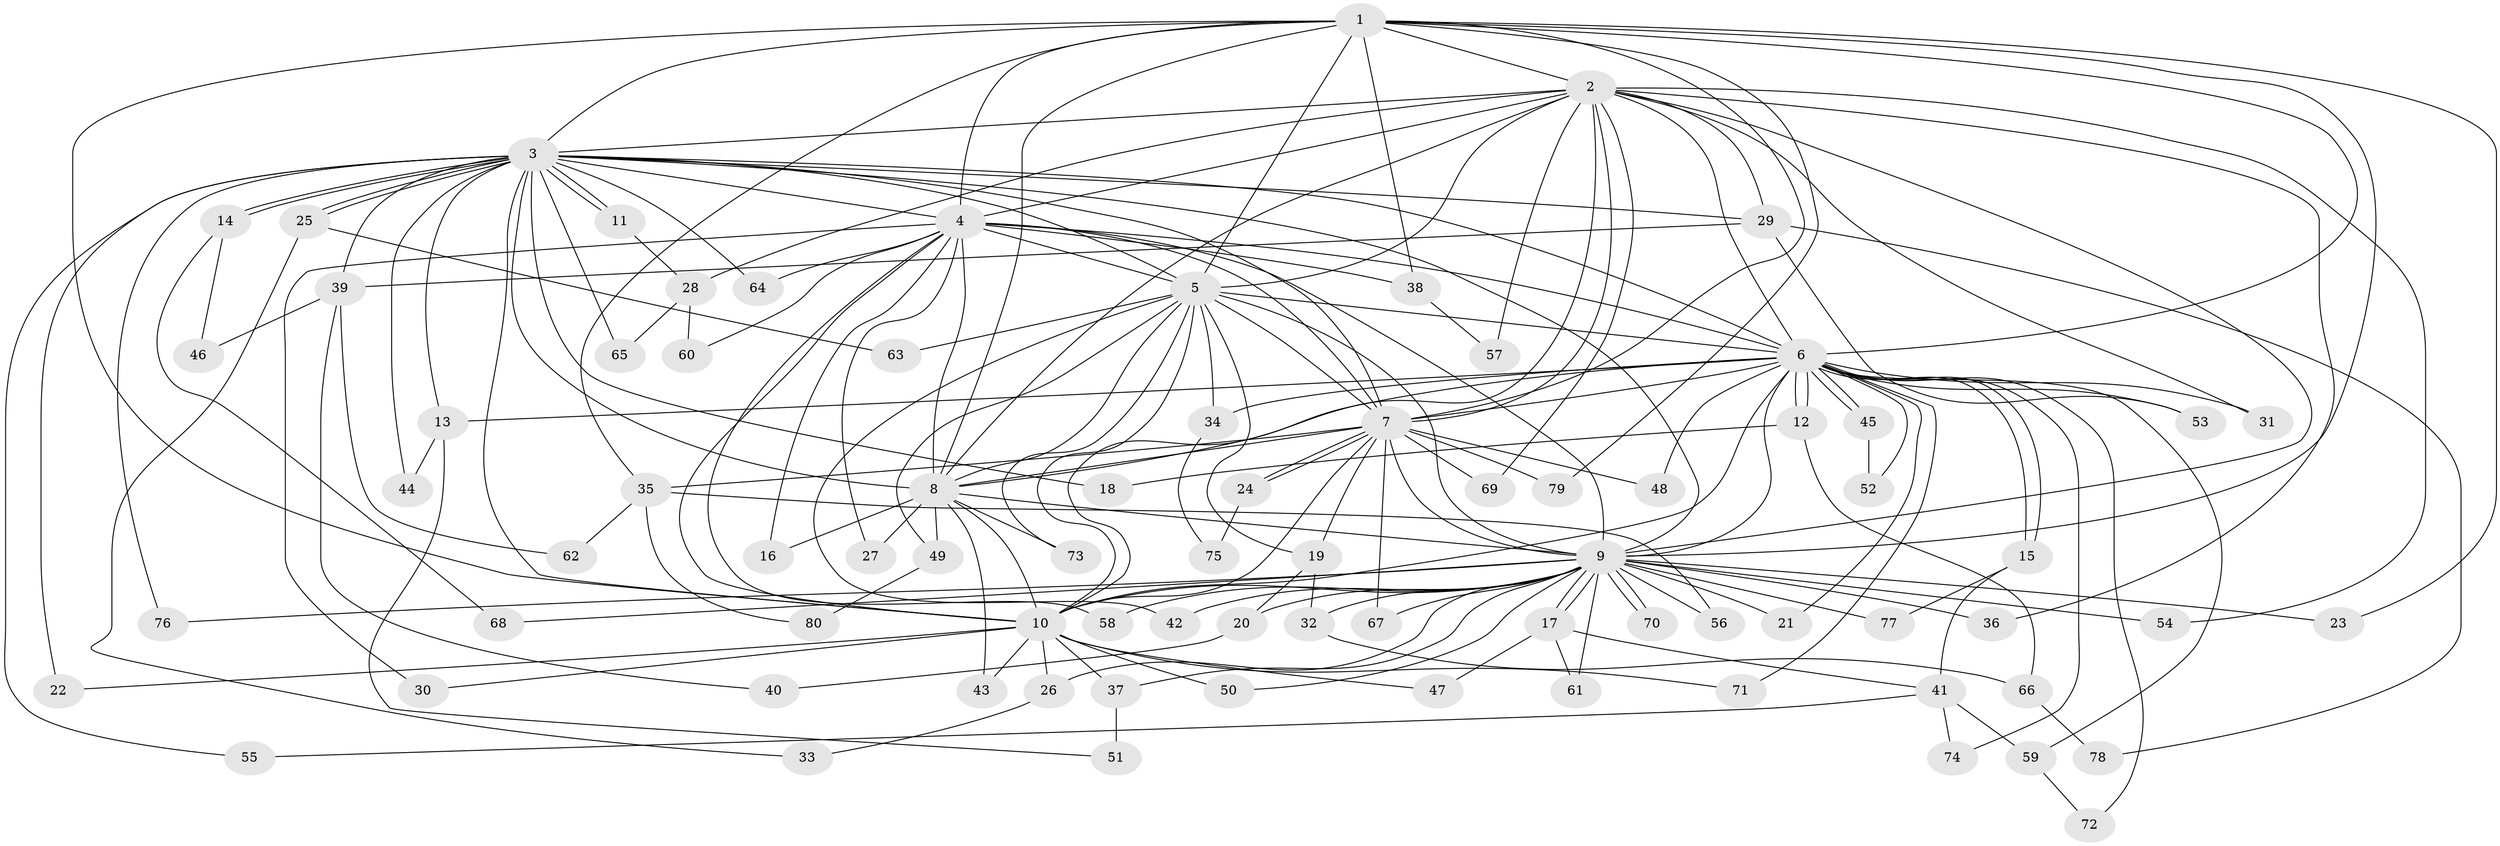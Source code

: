 // Generated by graph-tools (version 1.1) at 2025/46/03/09/25 04:46:01]
// undirected, 80 vertices, 185 edges
graph export_dot {
graph [start="1"]
  node [color=gray90,style=filled];
  1;
  2;
  3;
  4;
  5;
  6;
  7;
  8;
  9;
  10;
  11;
  12;
  13;
  14;
  15;
  16;
  17;
  18;
  19;
  20;
  21;
  22;
  23;
  24;
  25;
  26;
  27;
  28;
  29;
  30;
  31;
  32;
  33;
  34;
  35;
  36;
  37;
  38;
  39;
  40;
  41;
  42;
  43;
  44;
  45;
  46;
  47;
  48;
  49;
  50;
  51;
  52;
  53;
  54;
  55;
  56;
  57;
  58;
  59;
  60;
  61;
  62;
  63;
  64;
  65;
  66;
  67;
  68;
  69;
  70;
  71;
  72;
  73;
  74;
  75;
  76;
  77;
  78;
  79;
  80;
  1 -- 2;
  1 -- 3;
  1 -- 4;
  1 -- 5;
  1 -- 6;
  1 -- 7;
  1 -- 8;
  1 -- 9;
  1 -- 10;
  1 -- 23;
  1 -- 35;
  1 -- 38;
  1 -- 79;
  2 -- 3;
  2 -- 4;
  2 -- 5;
  2 -- 6;
  2 -- 7;
  2 -- 8;
  2 -- 9;
  2 -- 10;
  2 -- 28;
  2 -- 29;
  2 -- 31;
  2 -- 36;
  2 -- 54;
  2 -- 57;
  2 -- 69;
  3 -- 4;
  3 -- 5;
  3 -- 6;
  3 -- 7;
  3 -- 8;
  3 -- 9;
  3 -- 10;
  3 -- 11;
  3 -- 11;
  3 -- 13;
  3 -- 14;
  3 -- 14;
  3 -- 18;
  3 -- 22;
  3 -- 25;
  3 -- 25;
  3 -- 29;
  3 -- 39;
  3 -- 44;
  3 -- 55;
  3 -- 64;
  3 -- 65;
  3 -- 76;
  4 -- 5;
  4 -- 6;
  4 -- 7;
  4 -- 8;
  4 -- 9;
  4 -- 10;
  4 -- 16;
  4 -- 27;
  4 -- 30;
  4 -- 38;
  4 -- 58;
  4 -- 60;
  4 -- 64;
  5 -- 6;
  5 -- 7;
  5 -- 8;
  5 -- 9;
  5 -- 10;
  5 -- 19;
  5 -- 34;
  5 -- 42;
  5 -- 49;
  5 -- 63;
  5 -- 73;
  6 -- 7;
  6 -- 8;
  6 -- 9;
  6 -- 10;
  6 -- 12;
  6 -- 12;
  6 -- 13;
  6 -- 15;
  6 -- 15;
  6 -- 21;
  6 -- 31;
  6 -- 34;
  6 -- 45;
  6 -- 45;
  6 -- 48;
  6 -- 52;
  6 -- 53;
  6 -- 59;
  6 -- 71;
  6 -- 72;
  6 -- 74;
  7 -- 8;
  7 -- 9;
  7 -- 10;
  7 -- 19;
  7 -- 24;
  7 -- 24;
  7 -- 35;
  7 -- 48;
  7 -- 67;
  7 -- 69;
  7 -- 79;
  8 -- 9;
  8 -- 10;
  8 -- 16;
  8 -- 27;
  8 -- 43;
  8 -- 49;
  8 -- 73;
  9 -- 10;
  9 -- 17;
  9 -- 17;
  9 -- 20;
  9 -- 21;
  9 -- 23;
  9 -- 26;
  9 -- 32;
  9 -- 36;
  9 -- 37;
  9 -- 42;
  9 -- 50;
  9 -- 54;
  9 -- 56;
  9 -- 58;
  9 -- 61;
  9 -- 67;
  9 -- 68;
  9 -- 70;
  9 -- 70;
  9 -- 76;
  9 -- 77;
  10 -- 22;
  10 -- 26;
  10 -- 30;
  10 -- 37;
  10 -- 43;
  10 -- 47;
  10 -- 50;
  10 -- 71;
  11 -- 28;
  12 -- 18;
  12 -- 66;
  13 -- 44;
  13 -- 51;
  14 -- 46;
  14 -- 68;
  15 -- 41;
  15 -- 77;
  17 -- 41;
  17 -- 47;
  17 -- 61;
  19 -- 20;
  19 -- 32;
  20 -- 40;
  24 -- 75;
  25 -- 33;
  25 -- 63;
  26 -- 33;
  28 -- 60;
  28 -- 65;
  29 -- 39;
  29 -- 53;
  29 -- 78;
  32 -- 66;
  34 -- 75;
  35 -- 56;
  35 -- 62;
  35 -- 80;
  37 -- 51;
  38 -- 57;
  39 -- 40;
  39 -- 46;
  39 -- 62;
  41 -- 55;
  41 -- 59;
  41 -- 74;
  45 -- 52;
  49 -- 80;
  59 -- 72;
  66 -- 78;
}
